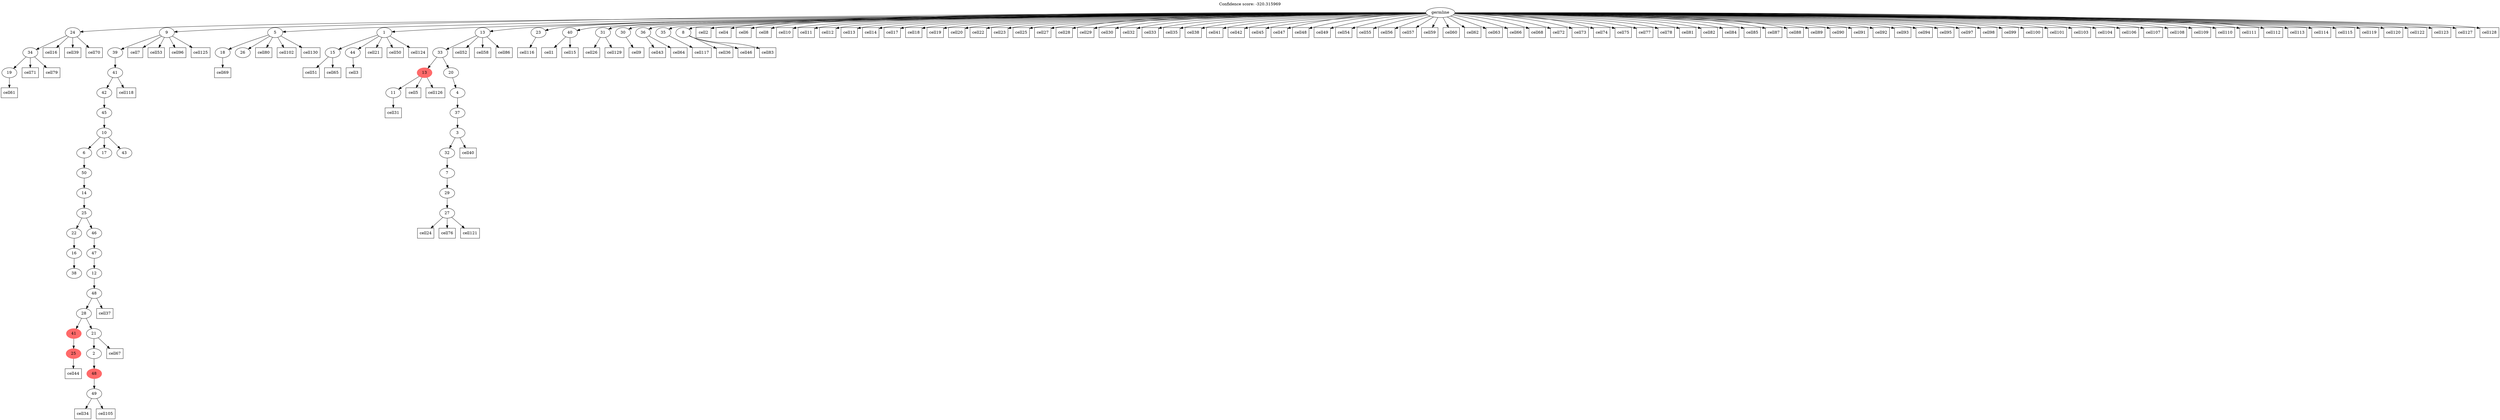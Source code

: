 digraph g {
	"53" -> "54";
	"54" [label="19"];
	"52" -> "53";
	"53" [label="34"];
	"48" -> "49";
	"49" [label="38"];
	"47" -> "48";
	"48" [label="16"];
	"45" -> "46";
	"46" [color=indianred1, style=filled, label="25"];
	"43" -> "44";
	"44" [label="49"];
	"42" -> "43";
	"43" [color=indianred1, style=filled, label="48"];
	"41" -> "42";
	"42" [label="2"];
	"40" -> "41";
	"41" [label="21"];
	"40" -> "45";
	"45" [color=indianred1, style=filled, label="41"];
	"39" -> "40";
	"40" [label="28"];
	"38" -> "39";
	"39" [label="48"];
	"37" -> "38";
	"38" [label="12"];
	"36" -> "37";
	"37" [label="47"];
	"35" -> "36";
	"36" [label="46"];
	"35" -> "47";
	"47" [label="22"];
	"34" -> "35";
	"35" [label="25"];
	"33" -> "34";
	"34" [label="14"];
	"32" -> "33";
	"33" [label="50"];
	"31" -> "32";
	"32" [label="6"];
	"31" -> "50";
	"50" [label="17"];
	"31" -> "51";
	"51" [label="43"];
	"30" -> "31";
	"31" [label="10"];
	"29" -> "30";
	"30" [label="45"];
	"28" -> "29";
	"29" [label="42"];
	"27" -> "28";
	"28" [label="41"];
	"26" -> "27";
	"27" [label="39"];
	"21" -> "22";
	"22" [label="18"];
	"21" -> "23";
	"23" [label="26"];
	"13" -> "14";
	"14" [label="15"];
	"13" -> "15";
	"15" [label="44"];
	"11" -> "12";
	"12" [label="11"];
	"9" -> "10";
	"10" [label="27"];
	"8" -> "9";
	"9" [label="29"];
	"7" -> "8";
	"8" [label="7"];
	"6" -> "7";
	"7" [label="32"];
	"5" -> "6";
	"6" [label="3"];
	"4" -> "5";
	"5" [label="37"];
	"3" -> "4";
	"4" [label="4"];
	"2" -> "3";
	"3" [label="20"];
	"2" -> "11";
	"11" [color=indianred1, style=filled, label="13"];
	"1" -> "2";
	"2" [label="33"];
	"0" -> "1";
	"1" [label="13"];
	"0" -> "13";
	"13" [label="1"];
	"0" -> "16";
	"16" [label="23"];
	"0" -> "17";
	"17" [label="40"];
	"0" -> "18";
	"18" [label="31"];
	"0" -> "19";
	"19" [label="30"];
	"0" -> "20";
	"20" [label="36"];
	"0" -> "21";
	"21" [label="5"];
	"0" -> "24";
	"24" [label="35"];
	"0" -> "25";
	"25" [label="8"];
	"0" -> "26";
	"26" [label="9"];
	"0" -> "52";
	"52" [label="24"];
	"0" [label="germline"];
	"17" -> "cell1";
	"cell1" [shape=box];
	"0" -> "cell2";
	"cell2" [shape=box];
	"15" -> "cell3";
	"cell3" [shape=box];
	"0" -> "cell4";
	"cell4" [shape=box];
	"11" -> "cell5";
	"cell5" [shape=box];
	"0" -> "cell6";
	"cell6" [shape=box];
	"26" -> "cell7";
	"cell7" [shape=box];
	"0" -> "cell8";
	"cell8" [shape=box];
	"19" -> "cell9";
	"cell9" [shape=box];
	"0" -> "cell10";
	"cell10" [shape=box];
	"0" -> "cell11";
	"cell11" [shape=box];
	"0" -> "cell12";
	"cell12" [shape=box];
	"0" -> "cell13";
	"cell13" [shape=box];
	"0" -> "cell14";
	"cell14" [shape=box];
	"17" -> "cell15";
	"cell15" [shape=box];
	"52" -> "cell16";
	"cell16" [shape=box];
	"0" -> "cell17";
	"cell17" [shape=box];
	"0" -> "cell18";
	"cell18" [shape=box];
	"0" -> "cell19";
	"cell19" [shape=box];
	"0" -> "cell20";
	"cell20" [shape=box];
	"13" -> "cell21";
	"cell21" [shape=box];
	"0" -> "cell22";
	"cell22" [shape=box];
	"0" -> "cell23";
	"cell23" [shape=box];
	"10" -> "cell24";
	"cell24" [shape=box];
	"0" -> "cell25";
	"cell25" [shape=box];
	"18" -> "cell26";
	"cell26" [shape=box];
	"0" -> "cell27";
	"cell27" [shape=box];
	"0" -> "cell28";
	"cell28" [shape=box];
	"0" -> "cell29";
	"cell29" [shape=box];
	"0" -> "cell30";
	"cell30" [shape=box];
	"12" -> "cell31";
	"cell31" [shape=box];
	"0" -> "cell32";
	"cell32" [shape=box];
	"0" -> "cell33";
	"cell33" [shape=box];
	"44" -> "cell34";
	"cell34" [shape=box];
	"0" -> "cell35";
	"cell35" [shape=box];
	"25" -> "cell36";
	"cell36" [shape=box];
	"39" -> "cell37";
	"cell37" [shape=box];
	"0" -> "cell38";
	"cell38" [shape=box];
	"52" -> "cell39";
	"cell39" [shape=box];
	"6" -> "cell40";
	"cell40" [shape=box];
	"0" -> "cell41";
	"cell41" [shape=box];
	"0" -> "cell42";
	"cell42" [shape=box];
	"20" -> "cell43";
	"cell43" [shape=box];
	"46" -> "cell44";
	"cell44" [shape=box];
	"0" -> "cell45";
	"cell45" [shape=box];
	"25" -> "cell46";
	"cell46" [shape=box];
	"0" -> "cell47";
	"cell47" [shape=box];
	"0" -> "cell48";
	"cell48" [shape=box];
	"0" -> "cell49";
	"cell49" [shape=box];
	"13" -> "cell50";
	"cell50" [shape=box];
	"14" -> "cell51";
	"cell51" [shape=box];
	"1" -> "cell52";
	"cell52" [shape=box];
	"26" -> "cell53";
	"cell53" [shape=box];
	"0" -> "cell54";
	"cell54" [shape=box];
	"0" -> "cell55";
	"cell55" [shape=box];
	"0" -> "cell56";
	"cell56" [shape=box];
	"0" -> "cell57";
	"cell57" [shape=box];
	"1" -> "cell58";
	"cell58" [shape=box];
	"0" -> "cell59";
	"cell59" [shape=box];
	"0" -> "cell60";
	"cell60" [shape=box];
	"54" -> "cell61";
	"cell61" [shape=box];
	"0" -> "cell62";
	"cell62" [shape=box];
	"0" -> "cell63";
	"cell63" [shape=box];
	"20" -> "cell64";
	"cell64" [shape=box];
	"14" -> "cell65";
	"cell65" [shape=box];
	"0" -> "cell66";
	"cell66" [shape=box];
	"41" -> "cell67";
	"cell67" [shape=box];
	"0" -> "cell68";
	"cell68" [shape=box];
	"22" -> "cell69";
	"cell69" [shape=box];
	"52" -> "cell70";
	"cell70" [shape=box];
	"53" -> "cell71";
	"cell71" [shape=box];
	"0" -> "cell72";
	"cell72" [shape=box];
	"0" -> "cell73";
	"cell73" [shape=box];
	"0" -> "cell74";
	"cell74" [shape=box];
	"0" -> "cell75";
	"cell75" [shape=box];
	"10" -> "cell76";
	"cell76" [shape=box];
	"0" -> "cell77";
	"cell77" [shape=box];
	"0" -> "cell78";
	"cell78" [shape=box];
	"53" -> "cell79";
	"cell79" [shape=box];
	"21" -> "cell80";
	"cell80" [shape=box];
	"0" -> "cell81";
	"cell81" [shape=box];
	"0" -> "cell82";
	"cell82" [shape=box];
	"25" -> "cell83";
	"cell83" [shape=box];
	"0" -> "cell84";
	"cell84" [shape=box];
	"0" -> "cell85";
	"cell85" [shape=box];
	"1" -> "cell86";
	"cell86" [shape=box];
	"0" -> "cell87";
	"cell87" [shape=box];
	"0" -> "cell88";
	"cell88" [shape=box];
	"0" -> "cell89";
	"cell89" [shape=box];
	"0" -> "cell90";
	"cell90" [shape=box];
	"0" -> "cell91";
	"cell91" [shape=box];
	"0" -> "cell92";
	"cell92" [shape=box];
	"0" -> "cell93";
	"cell93" [shape=box];
	"0" -> "cell94";
	"cell94" [shape=box];
	"0" -> "cell95";
	"cell95" [shape=box];
	"26" -> "cell96";
	"cell96" [shape=box];
	"0" -> "cell97";
	"cell97" [shape=box];
	"0" -> "cell98";
	"cell98" [shape=box];
	"0" -> "cell99";
	"cell99" [shape=box];
	"0" -> "cell100";
	"cell100" [shape=box];
	"0" -> "cell101";
	"cell101" [shape=box];
	"21" -> "cell102";
	"cell102" [shape=box];
	"0" -> "cell103";
	"cell103" [shape=box];
	"0" -> "cell104";
	"cell104" [shape=box];
	"44" -> "cell105";
	"cell105" [shape=box];
	"0" -> "cell106";
	"cell106" [shape=box];
	"0" -> "cell107";
	"cell107" [shape=box];
	"0" -> "cell108";
	"cell108" [shape=box];
	"0" -> "cell109";
	"cell109" [shape=box];
	"0" -> "cell110";
	"cell110" [shape=box];
	"0" -> "cell111";
	"cell111" [shape=box];
	"0" -> "cell112";
	"cell112" [shape=box];
	"0" -> "cell113";
	"cell113" [shape=box];
	"0" -> "cell114";
	"cell114" [shape=box];
	"0" -> "cell115";
	"cell115" [shape=box];
	"16" -> "cell116";
	"cell116" [shape=box];
	"24" -> "cell117";
	"cell117" [shape=box];
	"28" -> "cell118";
	"cell118" [shape=box];
	"0" -> "cell119";
	"cell119" [shape=box];
	"0" -> "cell120";
	"cell120" [shape=box];
	"10" -> "cell121";
	"cell121" [shape=box];
	"0" -> "cell122";
	"cell122" [shape=box];
	"0" -> "cell123";
	"cell123" [shape=box];
	"13" -> "cell124";
	"cell124" [shape=box];
	"26" -> "cell125";
	"cell125" [shape=box];
	"11" -> "cell126";
	"cell126" [shape=box];
	"0" -> "cell127";
	"cell127" [shape=box];
	"0" -> "cell128";
	"cell128" [shape=box];
	"18" -> "cell129";
	"cell129" [shape=box];
	"21" -> "cell130";
	"cell130" [shape=box];
	labelloc="t";
	label="Confidence score: -320.315969";
}
